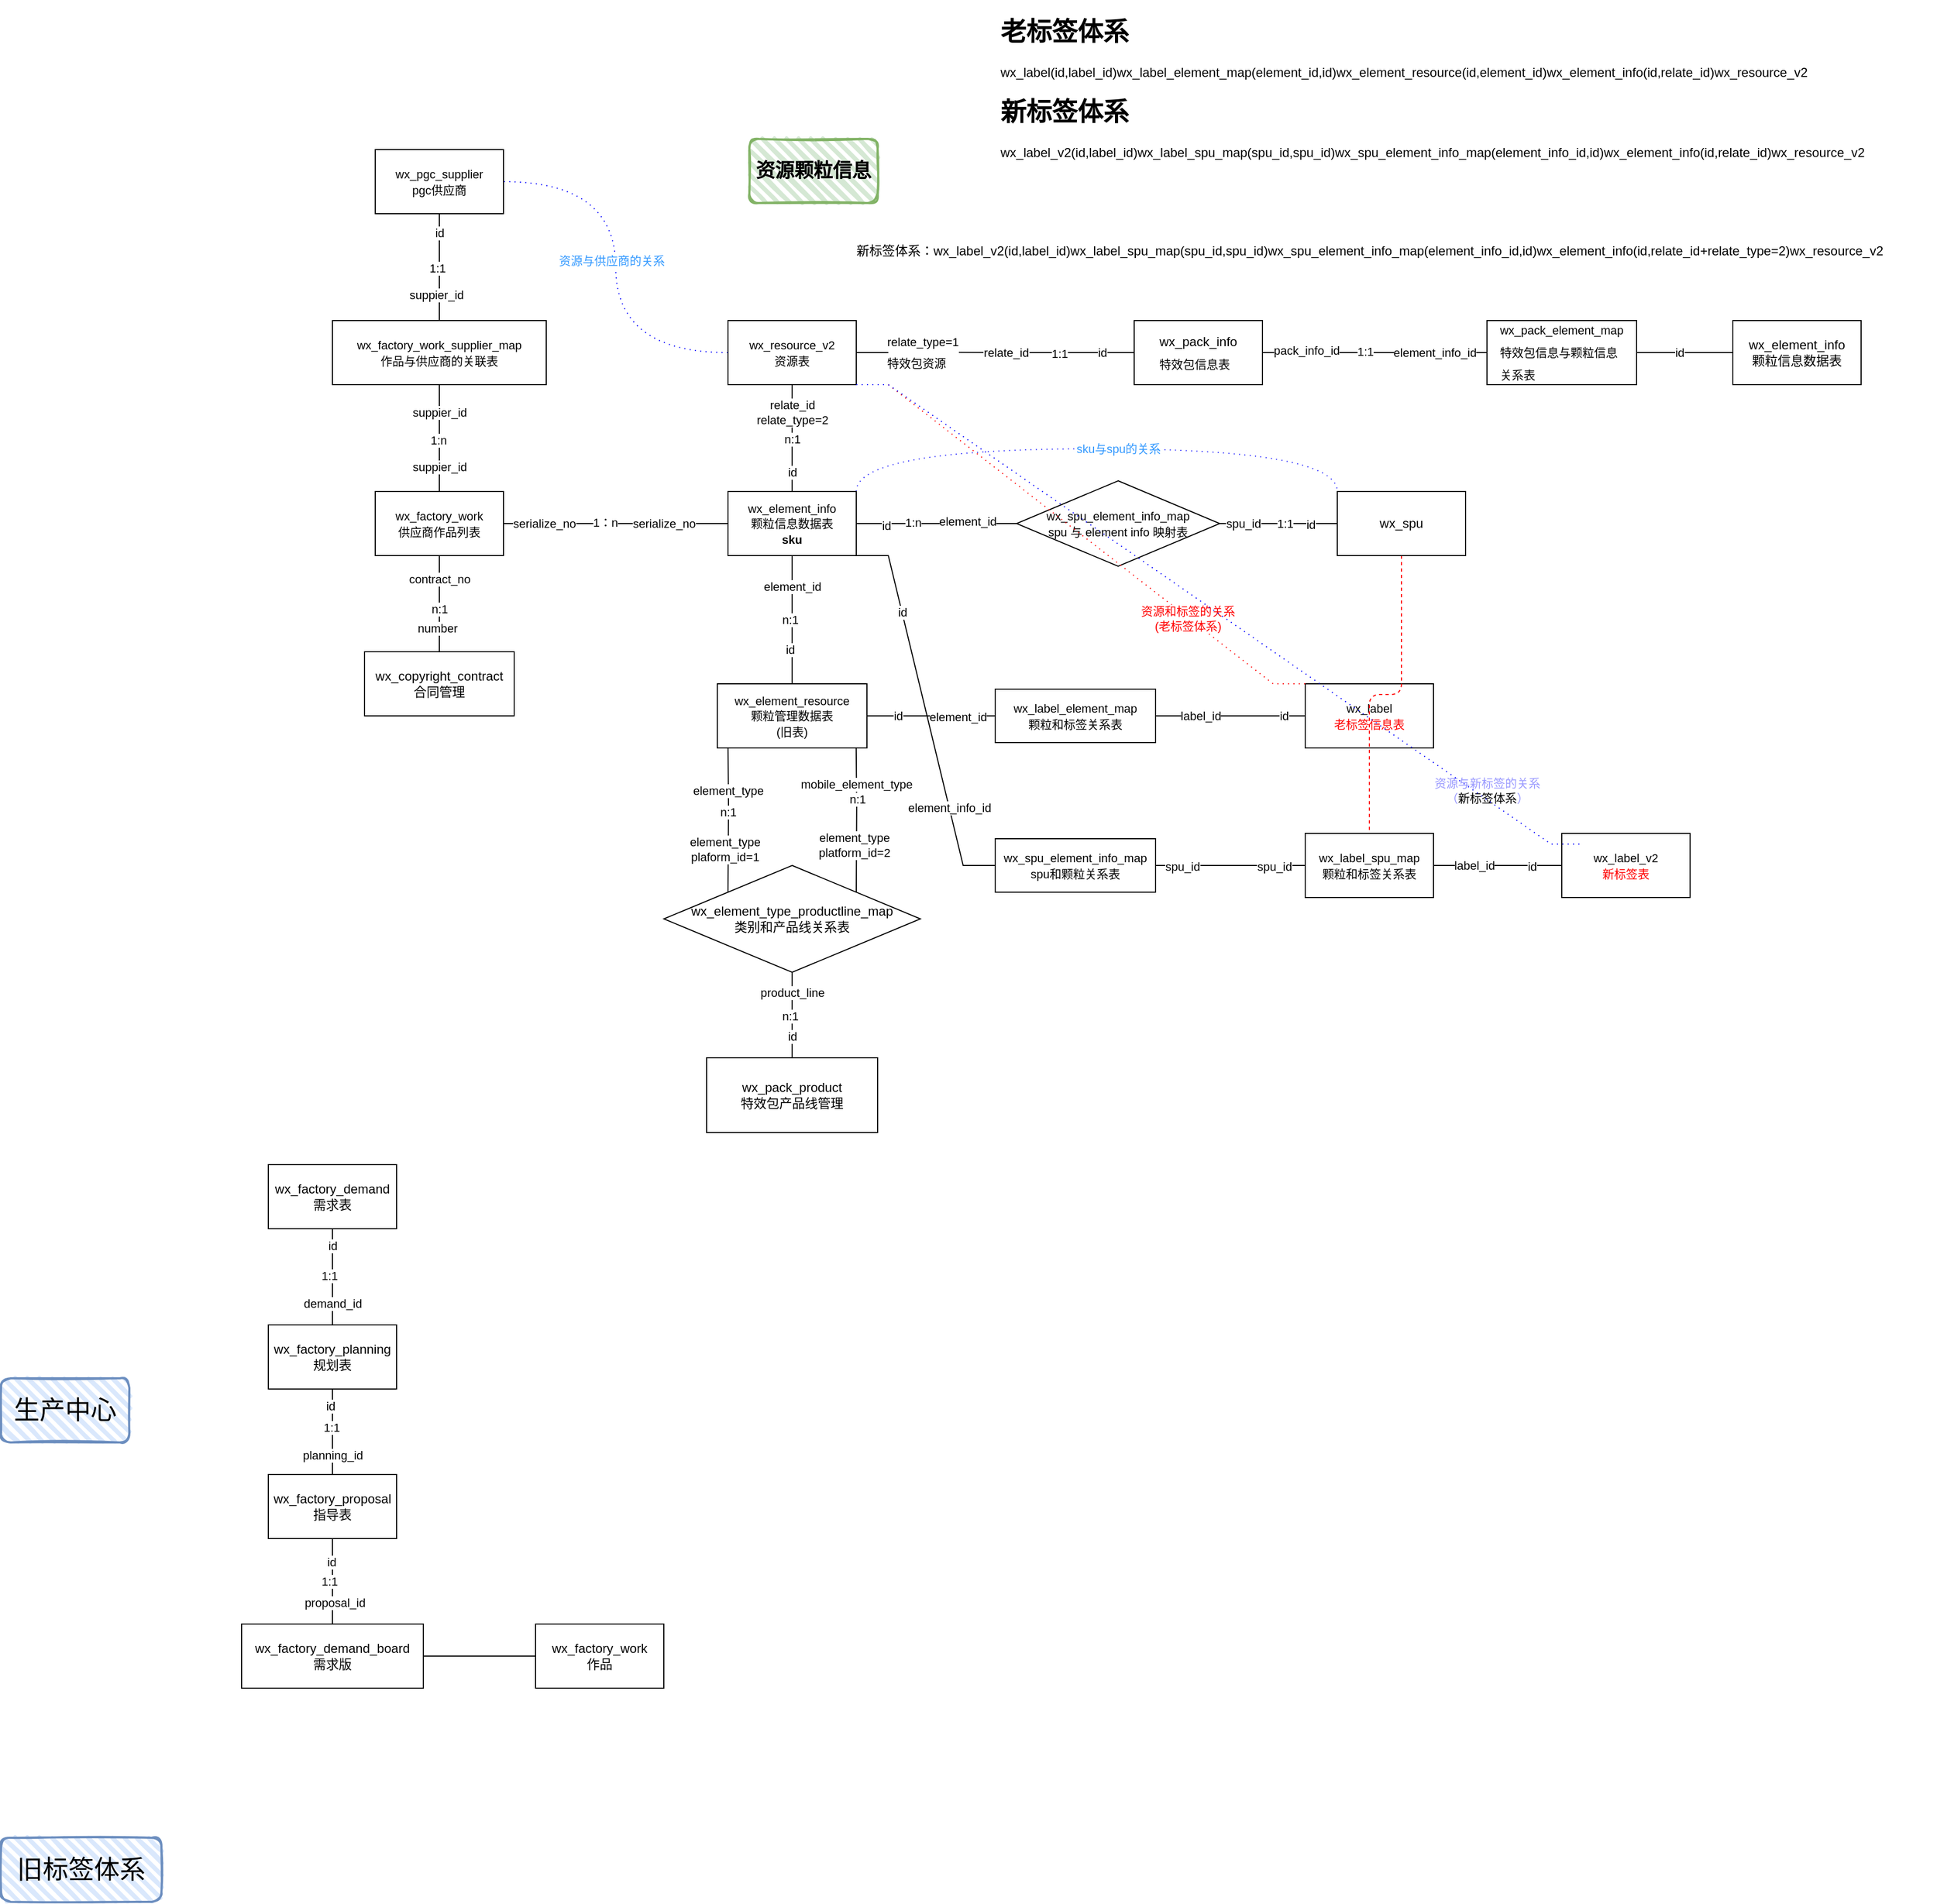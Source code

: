 <mxfile version="22.1.11" type="github">
  <diagram name="第 1 页" id="Xitm7BR1QgXsahXMNKrp">
    <mxGraphModel dx="2261" dy="1915" grid="1" gridSize="10" guides="1" tooltips="1" connect="1" arrows="1" fold="1" page="1" pageScale="1" pageWidth="827" pageHeight="1169" math="0" shadow="0">
      <root>
        <mxCell id="0" />
        <mxCell id="1" parent="0" />
        <mxCell id="gk9bBfAuXZcHd2vXawck-7" style="edgeStyle=orthogonalEdgeStyle;rounded=0;orthogonalLoop=1;jettySize=auto;html=1;entryX=0.5;entryY=0;entryDx=0;entryDy=0;endArrow=none;endFill=0;" parent="1" source="gk9bBfAuXZcHd2vXawck-1" target="gk9bBfAuXZcHd2vXawck-6" edge="1">
          <mxGeometry relative="1" as="geometry" />
        </mxCell>
        <mxCell id="gk9bBfAuXZcHd2vXawck-8" value="relate_id&lt;br&gt;relate_type=2" style="edgeLabel;html=1;align=center;verticalAlign=middle;resizable=0;points=[];" parent="gk9bBfAuXZcHd2vXawck-7" vertex="1" connectable="0">
          <mxGeometry x="-0.48" y="-4" relative="1" as="geometry">
            <mxPoint x="4" as="offset" />
          </mxGeometry>
        </mxCell>
        <mxCell id="gk9bBfAuXZcHd2vXawck-11" value="n:1" style="edgeLabel;html=1;align=center;verticalAlign=middle;resizable=0;points=[];" parent="gk9bBfAuXZcHd2vXawck-7" vertex="1" connectable="0">
          <mxGeometry x="0.02" y="2" relative="1" as="geometry">
            <mxPoint x="-2" as="offset" />
          </mxGeometry>
        </mxCell>
        <mxCell id="gk9bBfAuXZcHd2vXawck-12" value="id" style="edgeLabel;html=1;align=center;verticalAlign=middle;resizable=0;points=[];" parent="gk9bBfAuXZcHd2vXawck-7" vertex="1" connectable="0">
          <mxGeometry x="0.64" relative="1" as="geometry">
            <mxPoint as="offset" />
          </mxGeometry>
        </mxCell>
        <mxCell id="gk9bBfAuXZcHd2vXawck-14" value="" style="edgeStyle=orthogonalEdgeStyle;rounded=0;orthogonalLoop=1;jettySize=auto;html=1;endArrow=none;endFill=0;" parent="1" edge="1">
          <mxGeometry relative="1" as="geometry">
            <mxPoint x="390" y="199.5" as="sourcePoint" />
            <mxPoint x="610" y="200" as="targetPoint" />
            <Array as="points" />
          </mxGeometry>
        </mxCell>
        <mxCell id="gk9bBfAuXZcHd2vXawck-15" value="&lt;article data-content=&quot;[{&amp;quot;type&amp;quot;:&amp;quot;block&amp;quot;,&amp;quot;id&amp;quot;:&amp;quot;XwP3-1698737157789&amp;quot;,&amp;quot;name&amp;quot;:&amp;quot;paragraph&amp;quot;,&amp;quot;data&amp;quot;:{},&amp;quot;nodes&amp;quot;:[{&amp;quot;type&amp;quot;:&amp;quot;text&amp;quot;,&amp;quot;id&amp;quot;:&amp;quot;NMRr-1698737157787&amp;quot;,&amp;quot;leaves&amp;quot;:[{&amp;quot;text&amp;quot;:&amp;quot;relate_type=1&amp;quot;,&amp;quot;marks&amp;quot;:[]}]}],&amp;quot;state&amp;quot;:{}}]&quot;&gt;&lt;div style=&quot;line-height: 1.75; text-align: left;&quot;&gt;&lt;font style=&quot;font-size: 11px;&quot;&gt;relate_type=1&lt;/font&gt;&lt;/div&gt;&lt;div style=&quot;line-height: 1.75; text-align: left;&quot;&gt;特效包资源&lt;/div&gt;&lt;/article&gt;" style="edgeLabel;html=1;align=center;verticalAlign=middle;resizable=0;points=[];" parent="gk9bBfAuXZcHd2vXawck-14" vertex="1" connectable="0">
          <mxGeometry x="-0.1" y="3" relative="1" as="geometry">
            <mxPoint x="-77" y="3" as="offset" />
          </mxGeometry>
        </mxCell>
        <mxCell id="gk9bBfAuXZcHd2vXawck-19" value="&lt;article data-content=&quot;[{&amp;quot;type&amp;quot;:&amp;quot;block&amp;quot;,&amp;quot;id&amp;quot;:&amp;quot;XwP3-1698737157789&amp;quot;,&amp;quot;name&amp;quot;:&amp;quot;paragraph&amp;quot;,&amp;quot;data&amp;quot;:{},&amp;quot;nodes&amp;quot;:[{&amp;quot;type&amp;quot;:&amp;quot;text&amp;quot;,&amp;quot;id&amp;quot;:&amp;quot;NMRr-1698737157787&amp;quot;,&amp;quot;leaves&amp;quot;:[{&amp;quot;text&amp;quot;:&amp;quot;relate_id&amp;quot;,&amp;quot;marks&amp;quot;:[]}]}],&amp;quot;state&amp;quot;:{}}]&quot;&gt;&lt;div style=&quot;line-height: 1.75; text-align: left;&quot;&gt;&lt;font style=&quot;font-size: 11px;&quot;&gt;relate_id&lt;/font&gt;&lt;/div&gt;&lt;/article&gt;" style="edgeLabel;html=1;align=center;verticalAlign=middle;resizable=0;points=[];" parent="gk9bBfAuXZcHd2vXawck-14" vertex="1" connectable="0">
          <mxGeometry x="0.675" y="2" relative="1" as="geometry">
            <mxPoint x="-84" y="2" as="offset" />
          </mxGeometry>
        </mxCell>
        <mxCell id="gk9bBfAuXZcHd2vXawck-20" value="id" style="edgeLabel;html=1;align=center;verticalAlign=middle;resizable=0;points=[];" parent="gk9bBfAuXZcHd2vXawck-14" vertex="1" connectable="0">
          <mxGeometry x="0.748" y="-2" relative="1" as="geometry">
            <mxPoint x="-2" y="-2" as="offset" />
          </mxGeometry>
        </mxCell>
        <mxCell id="gk9bBfAuXZcHd2vXawck-21" value="1:1" style="edgeLabel;html=1;align=center;verticalAlign=middle;resizable=0;points=[];" parent="gk9bBfAuXZcHd2vXawck-14" vertex="1" connectable="0">
          <mxGeometry x="0.266" relative="1" as="geometry">
            <mxPoint x="11" as="offset" />
          </mxGeometry>
        </mxCell>
        <mxCell id="gk9bBfAuXZcHd2vXawck-24" style="edgeStyle=orthogonalEdgeStyle;rounded=0;orthogonalLoop=1;jettySize=auto;html=1;endArrow=none;endFill=0;" parent="1" edge="1">
          <mxGeometry relative="1" as="geometry">
            <mxPoint x="380" y="200" as="targetPoint" />
            <mxPoint x="350" y="200" as="sourcePoint" />
          </mxGeometry>
        </mxCell>
        <mxCell id="B6y16ondcqQ7qixGHSXy-28" style="edgeStyle=orthogonalEdgeStyle;rounded=0;orthogonalLoop=1;jettySize=auto;html=1;entryX=1;entryY=0.5;entryDx=0;entryDy=0;dashed=1;dashPattern=1 4;curved=1;strokeColor=#0000FF;endArrow=none;endFill=0;" parent="1" source="gk9bBfAuXZcHd2vXawck-1" target="gk9bBfAuXZcHd2vXawck-52" edge="1">
          <mxGeometry relative="1" as="geometry" />
        </mxCell>
        <mxCell id="B6y16ondcqQ7qixGHSXy-29" value="&lt;font color=&quot;#3399ff&quot;&gt;资源与供应商的关系&lt;/font&gt;" style="edgeLabel;html=1;align=center;verticalAlign=middle;resizable=0;points=[];" parent="B6y16ondcqQ7qixGHSXy-28" vertex="1" connectable="0">
          <mxGeometry x="0.032" y="4" relative="1" as="geometry">
            <mxPoint as="offset" />
          </mxGeometry>
        </mxCell>
        <mxCell id="yXbJXcxyzhRO19lz1-nd-18" style="edgeStyle=entityRelationEdgeStyle;rounded=0;orthogonalLoop=1;jettySize=auto;html=1;exitX=1;exitY=1;exitDx=0;exitDy=0;entryX=0;entryY=0;entryDx=0;entryDy=0;endArrow=none;endFill=0;strokeColor=none;dashed=1;dashPattern=1 4;" parent="1" source="gk9bBfAuXZcHd2vXawck-1" target="yXbJXcxyzhRO19lz1-nd-9" edge="1">
          <mxGeometry relative="1" as="geometry" />
        </mxCell>
        <mxCell id="yXbJXcxyzhRO19lz1-nd-19" value="&lt;font color=&quot;#9999ff&quot;&gt;资源与新标签的关系&lt;br&gt;（&lt;/font&gt;新标签体系&lt;font color=&quot;#9999ff&quot;&gt;）&lt;br&gt;&lt;/font&gt;" style="edgeLabel;html=1;align=center;verticalAlign=middle;resizable=0;points=[];" parent="yXbJXcxyzhRO19lz1-nd-18" vertex="1" connectable="0">
          <mxGeometry x="0.711" y="2" relative="1" as="geometry">
            <mxPoint x="28" y="10" as="offset" />
          </mxGeometry>
        </mxCell>
        <mxCell id="gk9bBfAuXZcHd2vXawck-1" value="&lt;font style=&quot;font-size: 11px;&quot;&gt;wx_resource_v2&lt;br&gt;资源表&lt;/font&gt;" style="rounded=0;whiteSpace=wrap;html=1;" parent="1" vertex="1">
          <mxGeometry x="230" y="170" width="120" height="60" as="geometry" />
        </mxCell>
        <mxCell id="gk9bBfAuXZcHd2vXawck-10" value="" style="edgeStyle=orthogonalEdgeStyle;rounded=0;orthogonalLoop=1;jettySize=auto;html=1;endArrow=none;endFill=0;" parent="1" source="gk9bBfAuXZcHd2vXawck-6" target="gk9bBfAuXZcHd2vXawck-9" edge="1">
          <mxGeometry relative="1" as="geometry" />
        </mxCell>
        <mxCell id="gk9bBfAuXZcHd2vXawck-35" value="element_id" style="edgeLabel;html=1;align=center;verticalAlign=middle;resizable=0;points=[];" parent="gk9bBfAuXZcHd2vXawck-10" vertex="1" connectable="0">
          <mxGeometry x="-0.525" y="-2" relative="1" as="geometry">
            <mxPoint x="2" as="offset" />
          </mxGeometry>
        </mxCell>
        <mxCell id="gk9bBfAuXZcHd2vXawck-36" value="id" style="edgeLabel;html=1;align=center;verticalAlign=middle;resizable=0;points=[];" parent="gk9bBfAuXZcHd2vXawck-10" vertex="1" connectable="0">
          <mxGeometry x="0.375" y="-2" relative="1" as="geometry">
            <mxPoint y="5" as="offset" />
          </mxGeometry>
        </mxCell>
        <mxCell id="gk9bBfAuXZcHd2vXawck-62" value="n:1" style="edgeLabel;html=1;align=center;verticalAlign=middle;resizable=0;points=[];" parent="gk9bBfAuXZcHd2vXawck-10" vertex="1" connectable="0">
          <mxGeometry x="-0.004" y="-2" relative="1" as="geometry">
            <mxPoint as="offset" />
          </mxGeometry>
        </mxCell>
        <mxCell id="gk9bBfAuXZcHd2vXawck-34" value="" style="edgeStyle=orthogonalEdgeStyle;rounded=0;orthogonalLoop=1;jettySize=auto;html=1;endArrow=none;endFill=0;" parent="1" source="gk9bBfAuXZcHd2vXawck-6" target="gk9bBfAuXZcHd2vXawck-33" edge="1">
          <mxGeometry relative="1" as="geometry" />
        </mxCell>
        <mxCell id="gk9bBfAuXZcHd2vXawck-37" value="serialize_no" style="edgeLabel;html=1;align=center;verticalAlign=middle;resizable=0;points=[];" parent="gk9bBfAuXZcHd2vXawck-34" vertex="1" connectable="0">
          <mxGeometry x="-0.233" y="2" relative="1" as="geometry">
            <mxPoint x="-92" y="-2" as="offset" />
          </mxGeometry>
        </mxCell>
        <mxCell id="gk9bBfAuXZcHd2vXawck-48" value="1：n" style="edgeLabel;html=1;align=center;verticalAlign=middle;resizable=0;points=[];" parent="gk9bBfAuXZcHd2vXawck-34" vertex="1" connectable="0">
          <mxGeometry x="0.099" y="-1" relative="1" as="geometry">
            <mxPoint as="offset" />
          </mxGeometry>
        </mxCell>
        <mxCell id="B6y16ondcqQ7qixGHSXy-22" style="rounded=0;orthogonalLoop=1;jettySize=auto;html=1;exitX=1;exitY=0.5;exitDx=0;exitDy=0;entryX=0;entryY=0.5;entryDx=0;entryDy=0;endArrow=none;endFill=0;" parent="1" source="B6y16ondcqQ7qixGHSXy-12" target="B6y16ondcqQ7qixGHSXy-21" edge="1">
          <mxGeometry relative="1" as="geometry">
            <mxPoint x="510" y="420" as="targetPoint" />
          </mxGeometry>
        </mxCell>
        <mxCell id="B6y16ondcqQ7qixGHSXy-23" value="spu_id" style="edgeLabel;html=1;align=center;verticalAlign=middle;resizable=0;points=[];" parent="B6y16ondcqQ7qixGHSXy-22" vertex="1" connectable="0">
          <mxGeometry x="-0.691" y="-1" relative="1" as="geometry">
            <mxPoint x="5" y="-1" as="offset" />
          </mxGeometry>
        </mxCell>
        <mxCell id="B6y16ondcqQ7qixGHSXy-24" value="id" style="edgeLabel;html=1;align=center;verticalAlign=middle;resizable=0;points=[];" parent="B6y16ondcqQ7qixGHSXy-22" vertex="1" connectable="0">
          <mxGeometry x="0.546" y="-1" relative="1" as="geometry">
            <mxPoint as="offset" />
          </mxGeometry>
        </mxCell>
        <mxCell id="B6y16ondcqQ7qixGHSXy-25" value="1:1" style="edgeLabel;html=1;align=center;verticalAlign=middle;resizable=0;points=[];" parent="B6y16ondcqQ7qixGHSXy-22" vertex="1" connectable="0">
          <mxGeometry x="0.113" y="-3" relative="1" as="geometry">
            <mxPoint y="-3" as="offset" />
          </mxGeometry>
        </mxCell>
        <mxCell id="MGftzye2ZW7pEAbC8CXY-1" style="edgeStyle=orthogonalEdgeStyle;rounded=0;orthogonalLoop=1;jettySize=auto;html=1;exitX=1;exitY=0;exitDx=0;exitDy=0;entryX=0;entryY=0;entryDx=0;entryDy=0;curved=1;dashed=1;dashPattern=1 4;endArrow=none;endFill=0;strokeColor=#3333FF;" parent="1" source="gk9bBfAuXZcHd2vXawck-6" target="B6y16ondcqQ7qixGHSXy-21" edge="1">
          <mxGeometry relative="1" as="geometry">
            <Array as="points">
              <mxPoint x="350" y="290" />
              <mxPoint x="800" y="290" />
            </Array>
          </mxGeometry>
        </mxCell>
        <mxCell id="MGftzye2ZW7pEAbC8CXY-2" value="&lt;font color=&quot;#3399ff&quot;&gt;sku与spu的关系&lt;/font&gt;" style="edgeLabel;html=1;align=center;verticalAlign=middle;resizable=0;points=[];" parent="MGftzye2ZW7pEAbC8CXY-1" vertex="1" connectable="0">
          <mxGeometry x="-0.064" y="-2" relative="1" as="geometry">
            <mxPoint x="37" y="-2" as="offset" />
          </mxGeometry>
        </mxCell>
        <mxCell id="gk9bBfAuXZcHd2vXawck-6" value="&lt;font style=&quot;font-size: 11px;&quot;&gt;wx_element_info&lt;br&gt;颗粒信息数据表&lt;br&gt;&lt;b style=&quot;border-color: var(--border-color);&quot;&gt;sku&lt;/b&gt;&lt;br&gt;&lt;/font&gt;" style="rounded=0;whiteSpace=wrap;html=1;" parent="1" vertex="1">
          <mxGeometry x="230" y="330" width="120" height="60" as="geometry" />
        </mxCell>
        <mxCell id="gk9bBfAuXZcHd2vXawck-40" value="" style="edgeStyle=orthogonalEdgeStyle;rounded=0;orthogonalLoop=1;jettySize=auto;html=1;endArrow=none;endFill=0;" parent="1" source="gk9bBfAuXZcHd2vXawck-9" target="gk9bBfAuXZcHd2vXawck-39" edge="1">
          <mxGeometry relative="1" as="geometry" />
        </mxCell>
        <mxCell id="gk9bBfAuXZcHd2vXawck-43" value="id" style="edgeLabel;html=1;align=center;verticalAlign=middle;resizable=0;points=[];" parent="gk9bBfAuXZcHd2vXawck-40" vertex="1" connectable="0">
          <mxGeometry x="-0.12" y="-1" relative="1" as="geometry">
            <mxPoint x="-24" y="-1" as="offset" />
          </mxGeometry>
        </mxCell>
        <mxCell id="gk9bBfAuXZcHd2vXawck-44" value="element_id" style="edgeLabel;html=1;align=center;verticalAlign=middle;resizable=0;points=[];" parent="gk9bBfAuXZcHd2vXawck-40" vertex="1" connectable="0">
          <mxGeometry x="0.42" y="-1" relative="1" as="geometry">
            <mxPoint as="offset" />
          </mxGeometry>
        </mxCell>
        <mxCell id="gk9bBfAuXZcHd2vXawck-9" value="&lt;font style=&quot;font-size: 11px;&quot;&gt;wx_element_resource&lt;br&gt;颗粒管理数据表&lt;br&gt;(旧表)&lt;/font&gt;" style="whiteSpace=wrap;html=1;rounded=0;" parent="1" vertex="1">
          <mxGeometry x="220" y="510" width="140" height="60" as="geometry" />
        </mxCell>
        <mxCell id="gk9bBfAuXZcHd2vXawck-26" value="" style="edgeStyle=orthogonalEdgeStyle;rounded=0;orthogonalLoop=1;jettySize=auto;html=1;endArrow=none;endFill=0;" parent="1" source="gk9bBfAuXZcHd2vXawck-13" target="gk9bBfAuXZcHd2vXawck-25" edge="1">
          <mxGeometry relative="1" as="geometry" />
        </mxCell>
        <mxCell id="gk9bBfAuXZcHd2vXawck-28" value="pack_info_id" style="edgeLabel;html=1;align=center;verticalAlign=middle;resizable=0;points=[];" parent="gk9bBfAuXZcHd2vXawck-26" vertex="1" connectable="0">
          <mxGeometry x="-0.661" y="2" relative="1" as="geometry">
            <mxPoint x="5" as="offset" />
          </mxGeometry>
        </mxCell>
        <mxCell id="gk9bBfAuXZcHd2vXawck-29" value="element_info_id" style="edgeLabel;html=1;align=center;verticalAlign=middle;resizable=0;points=[];" parent="gk9bBfAuXZcHd2vXawck-26" vertex="1" connectable="0">
          <mxGeometry x="0.493" relative="1" as="geometry">
            <mxPoint x="4" as="offset" />
          </mxGeometry>
        </mxCell>
        <mxCell id="gk9bBfAuXZcHd2vXawck-49" value="1:1" style="edgeLabel;html=1;align=center;verticalAlign=middle;resizable=0;points=[];" parent="gk9bBfAuXZcHd2vXawck-26" vertex="1" connectable="0">
          <mxGeometry x="-0.086" y="1" relative="1" as="geometry">
            <mxPoint as="offset" />
          </mxGeometry>
        </mxCell>
        <mxCell id="gk9bBfAuXZcHd2vXawck-13" value="&lt;article data-content=&quot;[{&amp;quot;type&amp;quot;:&amp;quot;block&amp;quot;,&amp;quot;id&amp;quot;:&amp;quot;XwP3-1698737157789&amp;quot;,&amp;quot;name&amp;quot;:&amp;quot;paragraph&amp;quot;,&amp;quot;data&amp;quot;:{},&amp;quot;nodes&amp;quot;:[{&amp;quot;type&amp;quot;:&amp;quot;text&amp;quot;,&amp;quot;id&amp;quot;:&amp;quot;NMRr-1698737157787&amp;quot;,&amp;quot;leaves&amp;quot;:[{&amp;quot;text&amp;quot;:&amp;quot;wx_pack_info&amp;quot;,&amp;quot;marks&amp;quot;:[]}]}],&amp;quot;state&amp;quot;:{}}]&quot;&gt;&lt;div style=&quot;line-height: 1.75; text-align: left;&quot;&gt;&lt;font style=&quot;&quot;&gt;wx_pack_info&lt;br&gt;&lt;font style=&quot;font-size: 11px;&quot;&gt;特效包信息表&lt;/font&gt;&lt;br&gt;&lt;/font&gt;&lt;/div&gt;&lt;/article&gt;" style="whiteSpace=wrap;html=1;rounded=0;" parent="1" vertex="1">
          <mxGeometry x="610" y="170" width="120" height="60" as="geometry" />
        </mxCell>
        <mxCell id="gk9bBfAuXZcHd2vXawck-31" value="" style="edgeStyle=orthogonalEdgeStyle;rounded=0;orthogonalLoop=1;jettySize=auto;html=1;endArrow=none;endFill=0;" parent="1" source="gk9bBfAuXZcHd2vXawck-25" target="gk9bBfAuXZcHd2vXawck-30" edge="1">
          <mxGeometry relative="1" as="geometry" />
        </mxCell>
        <mxCell id="gk9bBfAuXZcHd2vXawck-32" value="id" style="edgeLabel;html=1;align=center;verticalAlign=middle;resizable=0;points=[];" parent="gk9bBfAuXZcHd2vXawck-31" vertex="1" connectable="0">
          <mxGeometry x="0.089" y="2" relative="1" as="geometry">
            <mxPoint x="-9" y="2" as="offset" />
          </mxGeometry>
        </mxCell>
        <mxCell id="gk9bBfAuXZcHd2vXawck-25" value="&lt;article data-content=&quot;[{&amp;quot;type&amp;quot;:&amp;quot;block&amp;quot;,&amp;quot;id&amp;quot;:&amp;quot;XwP3-1698737157789&amp;quot;,&amp;quot;name&amp;quot;:&amp;quot;paragraph&amp;quot;,&amp;quot;data&amp;quot;:{},&amp;quot;nodes&amp;quot;:[{&amp;quot;type&amp;quot;:&amp;quot;text&amp;quot;,&amp;quot;id&amp;quot;:&amp;quot;NMRr-1698737157787&amp;quot;,&amp;quot;leaves&amp;quot;:[{&amp;quot;text&amp;quot;:&amp;quot;wx_pack_element_map&amp;quot;,&amp;quot;marks&amp;quot;:[]}]}],&amp;quot;state&amp;quot;:{}}]&quot;&gt;&lt;div style=&quot;line-height: 1.75; text-align: left;&quot;&gt;&lt;font style=&quot;&quot;&gt;&lt;font style=&quot;font-size: 11px;&quot;&gt;wx_pack_element_map&lt;/font&gt;&lt;/font&gt;&lt;/div&gt;&lt;div style=&quot;line-height: 1.75; text-align: left;&quot;&gt;&lt;font style=&quot;&quot;&gt;&lt;font style=&quot;font-size: 11px;&quot;&gt;特效包信息与颗粒信息&lt;/font&gt;&lt;/font&gt;&lt;/div&gt;&lt;div style=&quot;line-height: 1.75; text-align: left;&quot;&gt;&lt;font style=&quot;&quot;&gt;&lt;font style=&quot;font-size: 11px;&quot;&gt;关系表&lt;/font&gt;&lt;br&gt;&lt;/font&gt;&lt;/div&gt;&lt;/article&gt;" style="whiteSpace=wrap;html=1;rounded=0;" parent="1" vertex="1">
          <mxGeometry x="940" y="170" width="140" height="60" as="geometry" />
        </mxCell>
        <mxCell id="gk9bBfAuXZcHd2vXawck-30" value="wx_element_info&lt;br&gt;颗粒信息数据表" style="whiteSpace=wrap;html=1;rounded=0;" parent="1" vertex="1">
          <mxGeometry x="1170" y="170" width="120" height="60" as="geometry" />
        </mxCell>
        <mxCell id="gk9bBfAuXZcHd2vXawck-51" value="" style="edgeStyle=orthogonalEdgeStyle;rounded=0;orthogonalLoop=1;jettySize=auto;html=1;endArrow=none;endFill=0;" parent="1" source="gk9bBfAuXZcHd2vXawck-33" target="gk9bBfAuXZcHd2vXawck-50" edge="1">
          <mxGeometry relative="1" as="geometry" />
        </mxCell>
        <mxCell id="gk9bBfAuXZcHd2vXawck-59" value="contract_no" style="edgeLabel;html=1;align=center;verticalAlign=middle;resizable=0;points=[];" parent="gk9bBfAuXZcHd2vXawck-51" vertex="1" connectable="0">
          <mxGeometry x="-0.507" relative="1" as="geometry">
            <mxPoint as="offset" />
          </mxGeometry>
        </mxCell>
        <mxCell id="gk9bBfAuXZcHd2vXawck-60" value="n:1" style="edgeLabel;html=1;align=center;verticalAlign=middle;resizable=0;points=[];" parent="gk9bBfAuXZcHd2vXawck-51" vertex="1" connectable="0">
          <mxGeometry x="0.199" relative="1" as="geometry">
            <mxPoint y="-4" as="offset" />
          </mxGeometry>
        </mxCell>
        <mxCell id="gk9bBfAuXZcHd2vXawck-61" value="number" style="edgeLabel;html=1;align=center;verticalAlign=middle;resizable=0;points=[];" parent="gk9bBfAuXZcHd2vXawck-51" vertex="1" connectable="0">
          <mxGeometry x="0.512" y="-2" relative="1" as="geometry">
            <mxPoint as="offset" />
          </mxGeometry>
        </mxCell>
        <mxCell id="gk9bBfAuXZcHd2vXawck-53" value="" style="edgeStyle=orthogonalEdgeStyle;rounded=0;orthogonalLoop=1;jettySize=auto;html=1;endArrow=none;endFill=0;entryX=0.5;entryY=1;entryDx=0;entryDy=0;" parent="1" source="gk9bBfAuXZcHd2vXawck-33" target="B6y16ondcqQ7qixGHSXy-1" edge="1">
          <mxGeometry relative="1" as="geometry" />
        </mxCell>
        <mxCell id="gk9bBfAuXZcHd2vXawck-55" value="suppier_id" style="edgeLabel;html=1;align=center;verticalAlign=middle;resizable=0;points=[];" parent="gk9bBfAuXZcHd2vXawck-53" vertex="1" connectable="0">
          <mxGeometry x="-0.312" y="-2" relative="1" as="geometry">
            <mxPoint x="-2" y="11" as="offset" />
          </mxGeometry>
        </mxCell>
        <mxCell id="B6y16ondcqQ7qixGHSXy-3" value="suppier_id" style="edgeLabel;html=1;align=center;verticalAlign=middle;resizable=0;points=[];" parent="gk9bBfAuXZcHd2vXawck-53" vertex="1" connectable="0">
          <mxGeometry x="0.44" y="1" relative="1" as="geometry">
            <mxPoint x="1" y="-2" as="offset" />
          </mxGeometry>
        </mxCell>
        <mxCell id="B6y16ondcqQ7qixGHSXy-9" value="1:n" style="edgeLabel;html=1;align=center;verticalAlign=middle;resizable=0;points=[];" parent="gk9bBfAuXZcHd2vXawck-53" vertex="1" connectable="0">
          <mxGeometry x="-0.033" y="1" relative="1" as="geometry">
            <mxPoint as="offset" />
          </mxGeometry>
        </mxCell>
        <mxCell id="gk9bBfAuXZcHd2vXawck-33" value="&lt;font style=&quot;font-size: 11px;&quot;&gt;wx_factory_work&lt;br&gt;供应商作品列表&lt;/font&gt;" style="whiteSpace=wrap;html=1;rounded=0;" parent="1" vertex="1">
          <mxGeometry x="-100" y="330" width="120" height="60" as="geometry" />
        </mxCell>
        <mxCell id="gk9bBfAuXZcHd2vXawck-42" value="" style="edgeStyle=orthogonalEdgeStyle;rounded=0;orthogonalLoop=1;jettySize=auto;html=1;endArrow=none;endFill=0;" parent="1" source="gk9bBfAuXZcHd2vXawck-39" target="gk9bBfAuXZcHd2vXawck-41" edge="1">
          <mxGeometry relative="1" as="geometry" />
        </mxCell>
        <mxCell id="gk9bBfAuXZcHd2vXawck-45" value="label_id" style="edgeLabel;html=1;align=center;verticalAlign=middle;resizable=0;points=[];" parent="gk9bBfAuXZcHd2vXawck-42" vertex="1" connectable="0">
          <mxGeometry x="-0.6" y="-1" relative="1" as="geometry">
            <mxPoint x="14" y="-1" as="offset" />
          </mxGeometry>
        </mxCell>
        <mxCell id="gk9bBfAuXZcHd2vXawck-39" value="&lt;font style=&quot;font-size: 11px;&quot;&gt;wx_label_element_map&lt;br&gt;颗粒和标签关系表&lt;/font&gt;" style="whiteSpace=wrap;html=1;rounded=0;" parent="1" vertex="1">
          <mxGeometry x="480" y="515" width="150" height="50" as="geometry" />
        </mxCell>
        <mxCell id="gk9bBfAuXZcHd2vXawck-41" value="&lt;font style=&quot;font-size: 11px;&quot;&gt;wx_label&lt;br&gt;&lt;font color=&quot;#ff0000&quot;&gt;老标签信息表&lt;/font&gt;&lt;/font&gt;" style="whiteSpace=wrap;html=1;rounded=0;" parent="1" vertex="1">
          <mxGeometry x="770" y="510" width="120" height="60" as="geometry" />
        </mxCell>
        <mxCell id="gk9bBfAuXZcHd2vXawck-46" value="id" style="edgeLabel;html=1;align=center;verticalAlign=middle;resizable=0;points=[];" parent="1" vertex="1" connectable="0">
          <mxGeometry x="750" y="540" as="geometry" />
        </mxCell>
        <mxCell id="gk9bBfAuXZcHd2vXawck-47" value="serialize_no" style="edgeLabel;html=1;align=center;verticalAlign=middle;resizable=0;points=[];" parent="1" vertex="1" connectable="0">
          <mxGeometry x="170.005" y="360.0" as="geometry" />
        </mxCell>
        <mxCell id="gk9bBfAuXZcHd2vXawck-50" value="wx_copyright_contract&lt;br&gt;合同管理" style="whiteSpace=wrap;html=1;rounded=0;" parent="1" vertex="1">
          <mxGeometry x="-110" y="480" width="140" height="60" as="geometry" />
        </mxCell>
        <mxCell id="B6y16ondcqQ7qixGHSXy-2" value="" style="edgeStyle=orthogonalEdgeStyle;rounded=0;orthogonalLoop=1;jettySize=auto;html=1;endArrow=none;endFill=0;" parent="1" source="gk9bBfAuXZcHd2vXawck-52" target="B6y16ondcqQ7qixGHSXy-1" edge="1">
          <mxGeometry relative="1" as="geometry" />
        </mxCell>
        <mxCell id="B6y16ondcqQ7qixGHSXy-6" value="suppier_id" style="edgeLabel;html=1;align=center;verticalAlign=middle;resizable=0;points=[];" parent="B6y16ondcqQ7qixGHSXy-2" vertex="1" connectable="0">
          <mxGeometry x="0.52" y="-3" relative="1" as="geometry">
            <mxPoint as="offset" />
          </mxGeometry>
        </mxCell>
        <mxCell id="B6y16ondcqQ7qixGHSXy-7" value="id" style="edgeLabel;html=1;align=center;verticalAlign=middle;resizable=0;points=[];" parent="B6y16ondcqQ7qixGHSXy-2" vertex="1" connectable="0">
          <mxGeometry x="-0.64" relative="1" as="geometry">
            <mxPoint as="offset" />
          </mxGeometry>
        </mxCell>
        <mxCell id="B6y16ondcqQ7qixGHSXy-8" value="1:1" style="edgeLabel;html=1;align=center;verticalAlign=middle;resizable=0;points=[];" parent="B6y16ondcqQ7qixGHSXy-2" vertex="1" connectable="0">
          <mxGeometry x="0.02" y="-2" relative="1" as="geometry">
            <mxPoint as="offset" />
          </mxGeometry>
        </mxCell>
        <mxCell id="gk9bBfAuXZcHd2vXawck-52" value="&lt;font style=&quot;font-size: 11px;&quot;&gt;wx_pgc_supplier&lt;br&gt;pgc供应商&lt;/font&gt;" style="whiteSpace=wrap;html=1;rounded=0;" parent="1" vertex="1">
          <mxGeometry x="-100" y="10" width="120" height="60" as="geometry" />
        </mxCell>
        <mxCell id="gk9bBfAuXZcHd2vXawck-66" value="" style="edgeStyle=orthogonalEdgeStyle;rounded=0;orthogonalLoop=1;jettySize=auto;html=1;endArrow=none;endFill=0;" parent="1" source="gk9bBfAuXZcHd2vXawck-63" target="gk9bBfAuXZcHd2vXawck-65" edge="1">
          <mxGeometry relative="1" as="geometry" />
        </mxCell>
        <mxCell id="gk9bBfAuXZcHd2vXawck-67" value="product_line" style="edgeLabel;html=1;align=center;verticalAlign=middle;resizable=0;points=[];" parent="gk9bBfAuXZcHd2vXawck-66" vertex="1" connectable="0">
          <mxGeometry x="-0.534" relative="1" as="geometry">
            <mxPoint as="offset" />
          </mxGeometry>
        </mxCell>
        <mxCell id="gk9bBfAuXZcHd2vXawck-68" value="id" style="edgeLabel;html=1;align=center;verticalAlign=middle;resizable=0;points=[];" parent="gk9bBfAuXZcHd2vXawck-66" vertex="1" connectable="0">
          <mxGeometry x="0.437" relative="1" as="geometry">
            <mxPoint y="2" as="offset" />
          </mxGeometry>
        </mxCell>
        <mxCell id="gk9bBfAuXZcHd2vXawck-69" value="n:1" style="edgeLabel;html=1;align=center;verticalAlign=middle;resizable=0;points=[];" parent="gk9bBfAuXZcHd2vXawck-66" vertex="1" connectable="0">
          <mxGeometry x="0.025" y="-2" relative="1" as="geometry">
            <mxPoint as="offset" />
          </mxGeometry>
        </mxCell>
        <mxCell id="gk9bBfAuXZcHd2vXawck-63" value="wx_element_type_productline_map&lt;br&gt;类别和产品线关系表" style="rhombus;whiteSpace=wrap;html=1;rounded=0;" parent="1" vertex="1">
          <mxGeometry x="170" y="680" width="240" height="100" as="geometry" />
        </mxCell>
        <mxCell id="gk9bBfAuXZcHd2vXawck-65" value="wx_pack_product&lt;br&gt;特效包产品线管理" style="whiteSpace=wrap;html=1;rounded=0;" parent="1" vertex="1">
          <mxGeometry x="210" y="860" width="160" height="70" as="geometry" />
        </mxCell>
        <mxCell id="B6y16ondcqQ7qixGHSXy-1" value="&lt;font style=&quot;font-size: 11px;&quot;&gt;wx_factory_work_supplier_map&lt;br style=&quot;border-color: var(--border-color);&quot;&gt;作品与供应商的关联表&lt;/font&gt;" style="whiteSpace=wrap;html=1;rounded=0;" parent="1" vertex="1">
          <mxGeometry x="-140" y="170" width="200" height="60" as="geometry" />
        </mxCell>
        <mxCell id="B6y16ondcqQ7qixGHSXy-13" style="rounded=0;orthogonalLoop=1;jettySize=auto;html=1;entryX=1;entryY=0.5;entryDx=0;entryDy=0;exitX=0;exitY=0.5;exitDx=0;exitDy=0;endArrow=none;endFill=0;" parent="1" source="B6y16ondcqQ7qixGHSXy-12" target="gk9bBfAuXZcHd2vXawck-6" edge="1">
          <mxGeometry relative="1" as="geometry" />
        </mxCell>
        <mxCell id="B6y16ondcqQ7qixGHSXy-17" value="id" style="edgeLabel;html=1;align=center;verticalAlign=middle;resizable=0;points=[];" parent="B6y16ondcqQ7qixGHSXy-13" vertex="1" connectable="0">
          <mxGeometry x="0.748" y="2" relative="1" as="geometry">
            <mxPoint x="9" as="offset" />
          </mxGeometry>
        </mxCell>
        <mxCell id="B6y16ondcqQ7qixGHSXy-18" value="element_id" style="edgeLabel;html=1;align=center;verticalAlign=middle;resizable=0;points=[];" parent="B6y16ondcqQ7qixGHSXy-13" vertex="1" connectable="0">
          <mxGeometry x="-0.385" y="-2" relative="1" as="geometry">
            <mxPoint as="offset" />
          </mxGeometry>
        </mxCell>
        <mxCell id="B6y16ondcqQ7qixGHSXy-19" value="1:n" style="edgeLabel;html=1;align=center;verticalAlign=middle;resizable=0;points=[];" parent="B6y16ondcqQ7qixGHSXy-13" vertex="1" connectable="0">
          <mxGeometry x="0.296" y="-1" relative="1" as="geometry">
            <mxPoint as="offset" />
          </mxGeometry>
        </mxCell>
        <mxCell id="B6y16ondcqQ7qixGHSXy-12" value="&lt;font style=&quot;font-size: 11px;&quot;&gt;wx_spu_element_info_map&lt;br&gt;spu 与 element info 映射表&lt;br&gt;&lt;/font&gt;" style="rhombus;whiteSpace=wrap;html=1;" parent="1" vertex="1">
          <mxGeometry x="500" y="320" width="190" height="80" as="geometry" />
        </mxCell>
        <mxCell id="J026uOZoRTp7faaSBjY_-1" style="edgeStyle=orthogonalEdgeStyle;rounded=0;orthogonalLoop=1;jettySize=auto;html=1;entryX=0.5;entryY=0;entryDx=0;entryDy=0;strokeColor=none;endArrow=none;endFill=0;" edge="1" parent="1" source="B6y16ondcqQ7qixGHSXy-21" target="yXbJXcxyzhRO19lz1-nd-8">
          <mxGeometry relative="1" as="geometry" />
        </mxCell>
        <mxCell id="J026uOZoRTp7faaSBjY_-2" style="edgeStyle=orthogonalEdgeStyle;rounded=1;orthogonalLoop=1;jettySize=auto;html=1;startArrow=none;startFill=0;endArrow=none;endFill=0;dashed=1;strokeColor=#FF0000;" edge="1" parent="1" source="B6y16ondcqQ7qixGHSXy-21" target="yXbJXcxyzhRO19lz1-nd-8">
          <mxGeometry relative="1" as="geometry" />
        </mxCell>
        <mxCell id="B6y16ondcqQ7qixGHSXy-21" value="wx_spu" style="rounded=0;whiteSpace=wrap;html=1;" parent="1" vertex="1">
          <mxGeometry x="800" y="330" width="120" height="60" as="geometry" />
        </mxCell>
        <mxCell id="B6y16ondcqQ7qixGHSXy-33" style="edgeStyle=orthogonalEdgeStyle;rounded=0;orthogonalLoop=1;jettySize=auto;html=1;exitX=0.75;exitY=1;exitDx=0;exitDy=0;entryX=1;entryY=0;entryDx=0;entryDy=0;endArrow=none;endFill=0;" parent="1" target="gk9bBfAuXZcHd2vXawck-63" edge="1">
          <mxGeometry relative="1" as="geometry">
            <mxPoint x="349.92" y="570" as="sourcePoint" />
            <mxPoint x="349.0" y="692" as="targetPoint" />
          </mxGeometry>
        </mxCell>
        <mxCell id="B6y16ondcqQ7qixGHSXy-37" value="mobile_element_type" style="edgeLabel;html=1;align=center;verticalAlign=middle;resizable=0;points=[];" parent="B6y16ondcqQ7qixGHSXy-33" vertex="1" connectable="0">
          <mxGeometry x="-0.616" relative="1" as="geometry">
            <mxPoint y="8" as="offset" />
          </mxGeometry>
        </mxCell>
        <mxCell id="B6y16ondcqQ7qixGHSXy-39" value="n:1" style="edgeLabel;html=1;align=center;verticalAlign=middle;resizable=0;points=[];" parent="B6y16ondcqQ7qixGHSXy-33" vertex="1" connectable="0">
          <mxGeometry x="-0.18" y="-2" relative="1" as="geometry">
            <mxPoint y="-6" as="offset" />
          </mxGeometry>
        </mxCell>
        <mxCell id="B6y16ondcqQ7qixGHSXy-40" value="element_type&lt;br&gt;platform_id=2" style="edgeLabel;html=1;align=center;verticalAlign=middle;resizable=0;points=[];" parent="B6y16ondcqQ7qixGHSXy-33" vertex="1" connectable="0">
          <mxGeometry x="0.099" y="-2" relative="1" as="geometry">
            <mxPoint y="17" as="offset" />
          </mxGeometry>
        </mxCell>
        <mxCell id="B6y16ondcqQ7qixGHSXy-34" style="edgeStyle=orthogonalEdgeStyle;rounded=0;orthogonalLoop=1;jettySize=auto;html=1;exitX=0.25;exitY=1;exitDx=0;exitDy=0;entryX=0;entryY=0;entryDx=0;entryDy=0;endArrow=none;endFill=0;" parent="1" target="gk9bBfAuXZcHd2vXawck-63" edge="1">
          <mxGeometry relative="1" as="geometry">
            <mxPoint x="230.04" y="570" as="sourcePoint" />
            <mxPoint x="230" y="700" as="targetPoint" />
          </mxGeometry>
        </mxCell>
        <mxCell id="B6y16ondcqQ7qixGHSXy-35" value="element_type" style="edgeLabel;html=1;align=center;verticalAlign=middle;resizable=0;points=[];" parent="B6y16ondcqQ7qixGHSXy-34" vertex="1" connectable="0">
          <mxGeometry x="-0.764" y="-2" relative="1" as="geometry">
            <mxPoint x="2" y="24" as="offset" />
          </mxGeometry>
        </mxCell>
        <mxCell id="B6y16ondcqQ7qixGHSXy-36" value="element_type&lt;br&gt;plaform_id=1" style="edgeLabel;html=1;align=center;verticalAlign=middle;resizable=0;points=[];" parent="B6y16ondcqQ7qixGHSXy-34" vertex="1" connectable="0">
          <mxGeometry x="0.395" y="-3" relative="1" as="geometry">
            <mxPoint y="1" as="offset" />
          </mxGeometry>
        </mxCell>
        <mxCell id="B6y16ondcqQ7qixGHSXy-38" value="n:1" style="edgeLabel;html=1;align=center;verticalAlign=middle;resizable=0;points=[];" parent="B6y16ondcqQ7qixGHSXy-34" vertex="1" connectable="0">
          <mxGeometry x="-0.122" y="3" relative="1" as="geometry">
            <mxPoint x="-3" y="1" as="offset" />
          </mxGeometry>
        </mxCell>
        <mxCell id="MGftzye2ZW7pEAbC8CXY-3" value="&lt;font style=&quot;font-size: 18px;&quot;&gt;&lt;b&gt;资源颗粒信息&lt;/b&gt;&lt;/font&gt;" style="rounded=1;whiteSpace=wrap;html=1;strokeWidth=2;fillWeight=4;hachureGap=8;hachureAngle=45;fillColor=#d5e8d4;sketch=1;strokeColor=#82b366;" parent="1" vertex="1">
          <mxGeometry x="250" width="120" height="60" as="geometry" />
        </mxCell>
        <mxCell id="E3slfJ039MUQ1OmCvmN7-1" value="&lt;font style=&quot;font-size: 24px;&quot;&gt;生产中心&lt;/font&gt;" style="rounded=1;whiteSpace=wrap;html=1;strokeWidth=2;fillWeight=4;hachureGap=8;hachureAngle=45;fillColor=#dae8fc;sketch=1;strokeColor=#6c8ebf;" parent="1" vertex="1">
          <mxGeometry x="-450" y="1160" width="120" height="60" as="geometry" />
        </mxCell>
        <mxCell id="E3slfJ039MUQ1OmCvmN7-4" style="edgeStyle=orthogonalEdgeStyle;rounded=0;orthogonalLoop=1;jettySize=auto;html=1;endArrow=none;endFill=0;" parent="1" source="E3slfJ039MUQ1OmCvmN7-2" target="E3slfJ039MUQ1OmCvmN7-3" edge="1">
          <mxGeometry relative="1" as="geometry" />
        </mxCell>
        <mxCell id="E3slfJ039MUQ1OmCvmN7-5" value="id" style="edgeLabel;html=1;align=center;verticalAlign=middle;resizable=0;points=[];" parent="E3slfJ039MUQ1OmCvmN7-4" vertex="1" connectable="0">
          <mxGeometry x="-0.429" y="2" relative="1" as="geometry">
            <mxPoint x="-2" y="-10" as="offset" />
          </mxGeometry>
        </mxCell>
        <mxCell id="E3slfJ039MUQ1OmCvmN7-6" value="demand_id" style="edgeLabel;html=1;align=center;verticalAlign=middle;resizable=0;points=[];" parent="E3slfJ039MUQ1OmCvmN7-4" vertex="1" connectable="0">
          <mxGeometry x="0.543" relative="1" as="geometry">
            <mxPoint as="offset" />
          </mxGeometry>
        </mxCell>
        <mxCell id="E3slfJ039MUQ1OmCvmN7-7" value="1:1" style="edgeLabel;html=1;align=center;verticalAlign=middle;resizable=0;points=[];" parent="E3slfJ039MUQ1OmCvmN7-4" vertex="1" connectable="0">
          <mxGeometry x="-0.029" y="-3" relative="1" as="geometry">
            <mxPoint as="offset" />
          </mxGeometry>
        </mxCell>
        <mxCell id="E3slfJ039MUQ1OmCvmN7-2" value="&lt;font style=&quot;&quot;&gt;wx_factory_demand&lt;br&gt;需求表&lt;br&gt;&lt;/font&gt;" style="rounded=0;whiteSpace=wrap;html=1;" parent="1" vertex="1">
          <mxGeometry x="-200" y="960" width="120" height="60" as="geometry" />
        </mxCell>
        <mxCell id="E3slfJ039MUQ1OmCvmN7-16" value="" style="edgeStyle=orthogonalEdgeStyle;rounded=0;orthogonalLoop=1;jettySize=auto;html=1;endArrow=none;endFill=0;" parent="1" source="E3slfJ039MUQ1OmCvmN7-3" target="E3slfJ039MUQ1OmCvmN7-15" edge="1">
          <mxGeometry relative="1" as="geometry" />
        </mxCell>
        <mxCell id="E3slfJ039MUQ1OmCvmN7-18" value="id" style="edgeLabel;html=1;align=center;verticalAlign=middle;resizable=0;points=[];" parent="E3slfJ039MUQ1OmCvmN7-16" vertex="1" connectable="0">
          <mxGeometry x="-0.6" y="-2" relative="1" as="geometry">
            <mxPoint as="offset" />
          </mxGeometry>
        </mxCell>
        <mxCell id="E3slfJ039MUQ1OmCvmN7-19" value="planning_id" style="edgeLabel;html=1;align=center;verticalAlign=middle;resizable=0;points=[];" parent="E3slfJ039MUQ1OmCvmN7-16" vertex="1" connectable="0">
          <mxGeometry x="0.55" relative="1" as="geometry">
            <mxPoint as="offset" />
          </mxGeometry>
        </mxCell>
        <mxCell id="E3slfJ039MUQ1OmCvmN7-20" value="1:1" style="edgeLabel;html=1;align=center;verticalAlign=middle;resizable=0;points=[];" parent="E3slfJ039MUQ1OmCvmN7-16" vertex="1" connectable="0">
          <mxGeometry x="-0.1" y="-1" relative="1" as="geometry">
            <mxPoint as="offset" />
          </mxGeometry>
        </mxCell>
        <mxCell id="E3slfJ039MUQ1OmCvmN7-3" value="&lt;font style=&quot;&quot;&gt;wx_factory_planning规划表&lt;br&gt;&lt;/font&gt;" style="rounded=0;whiteSpace=wrap;html=1;" parent="1" vertex="1">
          <mxGeometry x="-200" y="1110" width="120" height="60" as="geometry" />
        </mxCell>
        <mxCell id="yXbJXcxyzhRO19lz1-nd-24" value="" style="edgeStyle=orthogonalEdgeStyle;rounded=0;orthogonalLoop=1;jettySize=auto;html=1;endArrow=none;endFill=0;" parent="1" source="E3slfJ039MUQ1OmCvmN7-11" target="yXbJXcxyzhRO19lz1-nd-23" edge="1">
          <mxGeometry relative="1" as="geometry" />
        </mxCell>
        <mxCell id="E3slfJ039MUQ1OmCvmN7-11" value="wx_factory_demand_board&lt;br&gt;需求版" style="whiteSpace=wrap;html=1;rounded=0;" parent="1" vertex="1">
          <mxGeometry x="-225" y="1390" width="170" height="60" as="geometry" />
        </mxCell>
        <mxCell id="E3slfJ039MUQ1OmCvmN7-17" value="" style="edgeStyle=orthogonalEdgeStyle;rounded=0;orthogonalLoop=1;jettySize=auto;html=1;endArrow=none;endFill=0;" parent="1" source="E3slfJ039MUQ1OmCvmN7-15" target="E3slfJ039MUQ1OmCvmN7-11" edge="1">
          <mxGeometry relative="1" as="geometry" />
        </mxCell>
        <mxCell id="E3slfJ039MUQ1OmCvmN7-21" value="id" style="edgeLabel;html=1;align=center;verticalAlign=middle;resizable=0;points=[];" parent="E3slfJ039MUQ1OmCvmN7-17" vertex="1" connectable="0">
          <mxGeometry x="-0.45" y="-1" relative="1" as="geometry">
            <mxPoint as="offset" />
          </mxGeometry>
        </mxCell>
        <mxCell id="E3slfJ039MUQ1OmCvmN7-22" value="1:1" style="edgeLabel;html=1;align=center;verticalAlign=middle;resizable=0;points=[];" parent="E3slfJ039MUQ1OmCvmN7-17" vertex="1" connectable="0">
          <mxGeometry x="0.2" y="-3" relative="1" as="geometry">
            <mxPoint y="-8" as="offset" />
          </mxGeometry>
        </mxCell>
        <mxCell id="E3slfJ039MUQ1OmCvmN7-23" value="proposal_id" style="edgeLabel;html=1;align=center;verticalAlign=middle;resizable=0;points=[];" parent="E3slfJ039MUQ1OmCvmN7-17" vertex="1" connectable="0">
          <mxGeometry x="0.7" y="2" relative="1" as="geometry">
            <mxPoint y="-8" as="offset" />
          </mxGeometry>
        </mxCell>
        <mxCell id="E3slfJ039MUQ1OmCvmN7-15" value="wx_factory_proposal&lt;br&gt;指导表" style="whiteSpace=wrap;html=1;rounded=0;" parent="1" vertex="1">
          <mxGeometry x="-200" y="1250" width="120" height="60" as="geometry" />
        </mxCell>
        <mxCell id="yXbJXcxyzhRO19lz1-nd-2" style="edgeStyle=entityRelationEdgeStyle;rounded=0;orthogonalLoop=1;jettySize=auto;html=1;exitX=1;exitY=1;exitDx=0;exitDy=0;entryX=0;entryY=0;entryDx=0;entryDy=0;endArrow=none;endFill=0;dashed=1;dashPattern=1 4;strokeColor=#FF0000;" parent="1" source="gk9bBfAuXZcHd2vXawck-1" target="gk9bBfAuXZcHd2vXawck-41" edge="1">
          <mxGeometry relative="1" as="geometry">
            <Array as="points">
              <mxPoint x="350" y="230" />
            </Array>
          </mxGeometry>
        </mxCell>
        <mxCell id="yXbJXcxyzhRO19lz1-nd-3" value="&lt;font color=&quot;#ff0000&quot;&gt;资源和标签的关系&lt;br&gt;(老标签体系)&lt;/font&gt;" style="edgeLabel;html=1;align=center;verticalAlign=middle;resizable=0;points=[];" parent="yXbJXcxyzhRO19lz1-nd-2" vertex="1" connectable="0">
          <mxGeometry x="0.492" y="-1" relative="1" as="geometry">
            <mxPoint as="offset" />
          </mxGeometry>
        </mxCell>
        <mxCell id="yXbJXcxyzhRO19lz1-nd-4" value="新标签体系：wx_label_v2(id,label_id)wx_label_spu_map(spu_id,spu_id)wx_spu_element_info_map(element_info_id,id)wx_element_info(id,relate_id+relate_type=2)wx_resource_v2" style="text;html=1;align=center;verticalAlign=middle;resizable=0;points=[];autosize=1;strokeColor=none;fillColor=none;" parent="1" vertex="1">
          <mxGeometry x="340" y="90" width="980" height="30" as="geometry" />
        </mxCell>
        <mxCell id="yXbJXcxyzhRO19lz1-nd-6" value="" style="edgeStyle=orthogonalEdgeStyle;rounded=0;orthogonalLoop=1;jettySize=auto;html=1;endArrow=none;endFill=0;" parent="1" source="yXbJXcxyzhRO19lz1-nd-8" target="yXbJXcxyzhRO19lz1-nd-9" edge="1">
          <mxGeometry relative="1" as="geometry" />
        </mxCell>
        <mxCell id="yXbJXcxyzhRO19lz1-nd-7" value="label_id" style="edgeLabel;html=1;align=center;verticalAlign=middle;resizable=0;points=[];" parent="yXbJXcxyzhRO19lz1-nd-6" vertex="1" connectable="0">
          <mxGeometry x="-0.6" y="-1" relative="1" as="geometry">
            <mxPoint x="14" y="-1" as="offset" />
          </mxGeometry>
        </mxCell>
        <mxCell id="yXbJXcxyzhRO19lz1-nd-10" value="id" style="edgeLabel;html=1;align=center;verticalAlign=middle;resizable=0;points=[];" parent="yXbJXcxyzhRO19lz1-nd-6" vertex="1" connectable="0">
          <mxGeometry x="0.531" y="-1" relative="1" as="geometry">
            <mxPoint as="offset" />
          </mxGeometry>
        </mxCell>
        <mxCell id="yXbJXcxyzhRO19lz1-nd-8" value="&lt;font style=&quot;font-size: 11px;&quot;&gt;wx_label_spu_map&lt;br&gt;颗粒和标签关系表&lt;/font&gt;" style="whiteSpace=wrap;html=1;rounded=0;" parent="1" vertex="1">
          <mxGeometry x="770" y="650" width="120" height="60" as="geometry" />
        </mxCell>
        <mxCell id="yXbJXcxyzhRO19lz1-nd-9" value="&lt;font style=&quot;font-size: 11px;&quot;&gt;wx_label_v2&lt;br&gt;&lt;font color=&quot;#ff0000&quot;&gt;新标签表&lt;/font&gt;&lt;/font&gt;" style="whiteSpace=wrap;html=1;rounded=0;" parent="1" vertex="1">
          <mxGeometry x="1010" y="650" width="120" height="60" as="geometry" />
        </mxCell>
        <mxCell id="yXbJXcxyzhRO19lz1-nd-12" style="edgeStyle=orthogonalEdgeStyle;rounded=0;orthogonalLoop=1;jettySize=auto;html=1;entryX=0;entryY=0.5;entryDx=0;entryDy=0;endArrow=none;endFill=0;" parent="1" source="yXbJXcxyzhRO19lz1-nd-11" target="yXbJXcxyzhRO19lz1-nd-8" edge="1">
          <mxGeometry relative="1" as="geometry" />
        </mxCell>
        <mxCell id="yXbJXcxyzhRO19lz1-nd-14" value="spu_id" style="edgeLabel;html=1;align=center;verticalAlign=middle;resizable=0;points=[];" parent="yXbJXcxyzhRO19lz1-nd-12" vertex="1" connectable="0">
          <mxGeometry x="0.587" y="-1" relative="1" as="geometry">
            <mxPoint as="offset" />
          </mxGeometry>
        </mxCell>
        <mxCell id="yXbJXcxyzhRO19lz1-nd-15" value="spu_id" style="edgeLabel;html=1;align=center;verticalAlign=middle;resizable=0;points=[];" parent="yXbJXcxyzhRO19lz1-nd-12" vertex="1" connectable="0">
          <mxGeometry x="-0.64" y="-1" relative="1" as="geometry">
            <mxPoint as="offset" />
          </mxGeometry>
        </mxCell>
        <mxCell id="yXbJXcxyzhRO19lz1-nd-13" style="edgeStyle=entityRelationEdgeStyle;rounded=0;orthogonalLoop=1;jettySize=auto;html=1;entryX=1;entryY=1;entryDx=0;entryDy=0;elbow=vertical;endArrow=none;endFill=0;" parent="1" source="yXbJXcxyzhRO19lz1-nd-11" target="gk9bBfAuXZcHd2vXawck-6" edge="1">
          <mxGeometry relative="1" as="geometry" />
        </mxCell>
        <mxCell id="yXbJXcxyzhRO19lz1-nd-16" value="element_info_id" style="edgeLabel;html=1;align=center;verticalAlign=middle;resizable=0;points=[];" parent="yXbJXcxyzhRO19lz1-nd-13" vertex="1" connectable="0">
          <mxGeometry x="-0.522" relative="1" as="geometry">
            <mxPoint as="offset" />
          </mxGeometry>
        </mxCell>
        <mxCell id="yXbJXcxyzhRO19lz1-nd-17" value="id" style="edgeLabel;html=1;align=center;verticalAlign=middle;resizable=0;points=[];" parent="yXbJXcxyzhRO19lz1-nd-13" vertex="1" connectable="0">
          <mxGeometry x="0.533" relative="1" as="geometry">
            <mxPoint as="offset" />
          </mxGeometry>
        </mxCell>
        <mxCell id="yXbJXcxyzhRO19lz1-nd-11" value="&lt;font style=&quot;font-size: 11px;&quot;&gt;wx_spu_element_info_map&lt;br&gt;spu和颗粒关系表&lt;/font&gt;" style="whiteSpace=wrap;html=1;rounded=0;" parent="1" vertex="1">
          <mxGeometry x="480" y="655" width="150" height="50" as="geometry" />
        </mxCell>
        <mxCell id="yXbJXcxyzhRO19lz1-nd-20" style="edgeStyle=entityRelationEdgeStyle;rounded=0;orthogonalLoop=1;jettySize=auto;html=1;exitX=1;exitY=1;exitDx=0;exitDy=0;entryX=0;entryY=0;entryDx=0;entryDy=0;endArrow=none;endFill=0;dashed=1;dashPattern=1 4;strokeColor=#0000FF;" parent="1" source="gk9bBfAuXZcHd2vXawck-1" edge="1">
          <mxGeometry relative="1" as="geometry">
            <mxPoint x="370" y="240" as="sourcePoint" />
            <mxPoint x="1030" y="660" as="targetPoint" />
          </mxGeometry>
        </mxCell>
        <mxCell id="yXbJXcxyzhRO19lz1-nd-23" value="wx_factory_work&lt;br&gt;作品" style="whiteSpace=wrap;html=1;rounded=0;" parent="1" vertex="1">
          <mxGeometry x="50" y="1390" width="120" height="60" as="geometry" />
        </mxCell>
        <mxCell id="cCusPYkFXxiys2kptESl-2" value="&lt;font style=&quot;font-size: 24px;&quot;&gt;旧标签体系&lt;/font&gt;" style="rounded=1;whiteSpace=wrap;html=1;strokeWidth=2;fillWeight=4;hachureGap=8;hachureAngle=45;fillColor=#dae8fc;sketch=1;strokeColor=#6c8ebf;" parent="1" vertex="1">
          <mxGeometry x="-450" y="1590" width="150" height="60" as="geometry" />
        </mxCell>
        <mxCell id="cCusPYkFXxiys2kptESl-5" value="&lt;h1&gt;老标签体系&lt;/h1&gt;&lt;p&gt;wx_label(id,label_id)wx_label_element_map(element_id,id)wx_element_resource(id,element_id)wx_element_info(id,relate_id)wx_resource_v2&lt;/p&gt;&lt;div&gt;&lt;h1 style=&quot;border-color: var(--border-color);&quot;&gt;新标签体系&lt;/h1&gt;&lt;p style=&quot;border-color: var(--border-color);&quot;&gt;wx_label_v2(id,label_id)wx_label_spu_map(spu_id,spu_id)wx_spu_element_info_map(element_info_id,id)wx_element_info(id,relate_id)wx_resource_v2&lt;/p&gt;&lt;p style=&quot;border-color: var(--border-color);&quot;&gt;&lt;br&gt;&lt;/p&gt;&lt;/div&gt;" style="text;html=1;strokeColor=none;fillColor=none;spacing=5;spacingTop=-20;whiteSpace=wrap;overflow=hidden;rounded=0;" parent="1" vertex="1">
          <mxGeometry x="480" y="-120" width="880" height="150" as="geometry" />
        </mxCell>
      </root>
    </mxGraphModel>
  </diagram>
</mxfile>
